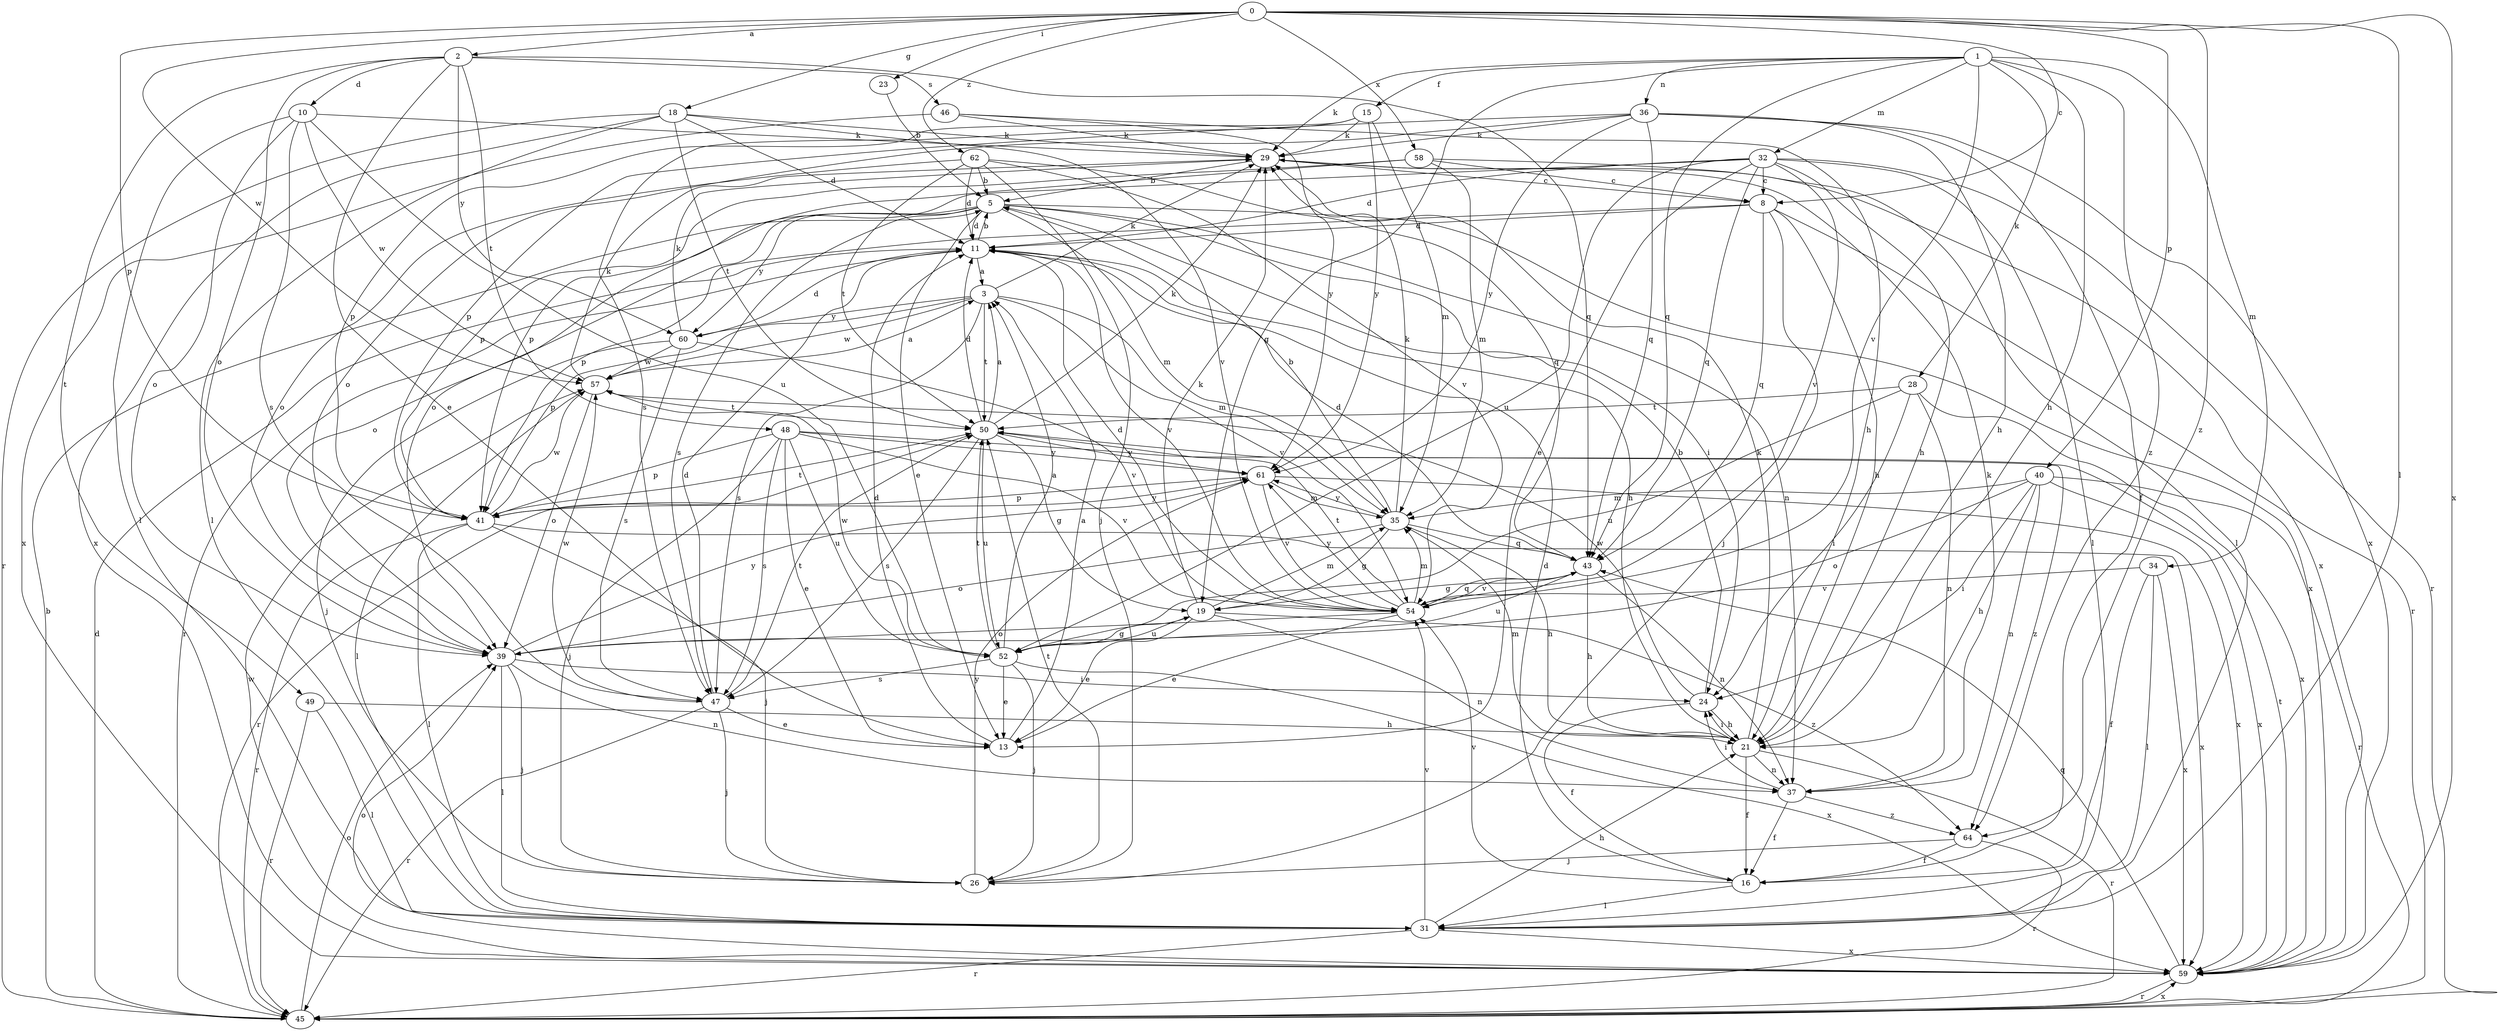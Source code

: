 strict digraph  {
0;
1;
2;
3;
5;
8;
10;
11;
13;
15;
16;
18;
19;
21;
23;
24;
26;
28;
29;
31;
32;
34;
35;
36;
37;
39;
40;
41;
43;
45;
46;
47;
48;
49;
50;
52;
54;
57;
58;
59;
60;
61;
62;
64;
0 -> 2  [label=a];
0 -> 8  [label=c];
0 -> 18  [label=g];
0 -> 23  [label=i];
0 -> 31  [label=l];
0 -> 40  [label=p];
0 -> 41  [label=p];
0 -> 57  [label=w];
0 -> 58  [label=x];
0 -> 59  [label=x];
0 -> 62  [label=z];
0 -> 64  [label=z];
1 -> 15  [label=f];
1 -> 19  [label=g];
1 -> 21  [label=h];
1 -> 28  [label=k];
1 -> 29  [label=k];
1 -> 32  [label=m];
1 -> 34  [label=m];
1 -> 36  [label=n];
1 -> 43  [label=q];
1 -> 54  [label=v];
1 -> 64  [label=z];
2 -> 10  [label=d];
2 -> 13  [label=e];
2 -> 39  [label=o];
2 -> 43  [label=q];
2 -> 46  [label=s];
2 -> 48  [label=t];
2 -> 49  [label=t];
2 -> 60  [label=y];
3 -> 29  [label=k];
3 -> 35  [label=m];
3 -> 41  [label=p];
3 -> 47  [label=s];
3 -> 50  [label=t];
3 -> 54  [label=v];
3 -> 57  [label=w];
3 -> 60  [label=y];
5 -> 11  [label=d];
5 -> 13  [label=e];
5 -> 24  [label=i];
5 -> 35  [label=m];
5 -> 37  [label=n];
5 -> 39  [label=o];
5 -> 47  [label=s];
5 -> 59  [label=x];
5 -> 60  [label=y];
8 -> 11  [label=d];
8 -> 21  [label=h];
8 -> 26  [label=j];
8 -> 41  [label=p];
8 -> 43  [label=q];
8 -> 45  [label=r];
10 -> 29  [label=k];
10 -> 31  [label=l];
10 -> 39  [label=o];
10 -> 47  [label=s];
10 -> 52  [label=u];
10 -> 57  [label=w];
11 -> 3  [label=a];
11 -> 5  [label=b];
11 -> 21  [label=h];
11 -> 45  [label=r];
11 -> 54  [label=v];
13 -> 3  [label=a];
13 -> 11  [label=d];
15 -> 29  [label=k];
15 -> 35  [label=m];
15 -> 41  [label=p];
15 -> 47  [label=s];
15 -> 61  [label=y];
16 -> 11  [label=d];
16 -> 31  [label=l];
16 -> 54  [label=v];
18 -> 11  [label=d];
18 -> 29  [label=k];
18 -> 31  [label=l];
18 -> 45  [label=r];
18 -> 50  [label=t];
18 -> 54  [label=v];
18 -> 59  [label=x];
19 -> 13  [label=e];
19 -> 29  [label=k];
19 -> 35  [label=m];
19 -> 37  [label=n];
19 -> 52  [label=u];
19 -> 64  [label=z];
21 -> 16  [label=f];
21 -> 24  [label=i];
21 -> 29  [label=k];
21 -> 35  [label=m];
21 -> 37  [label=n];
21 -> 45  [label=r];
23 -> 5  [label=b];
24 -> 5  [label=b];
24 -> 16  [label=f];
24 -> 21  [label=h];
24 -> 57  [label=w];
26 -> 50  [label=t];
26 -> 61  [label=y];
28 -> 24  [label=i];
28 -> 37  [label=n];
28 -> 50  [label=t];
28 -> 52  [label=u];
28 -> 59  [label=x];
29 -> 5  [label=b];
29 -> 8  [label=c];
29 -> 59  [label=x];
31 -> 21  [label=h];
31 -> 45  [label=r];
31 -> 54  [label=v];
31 -> 59  [label=x];
32 -> 8  [label=c];
32 -> 11  [label=d];
32 -> 13  [label=e];
32 -> 21  [label=h];
32 -> 31  [label=l];
32 -> 41  [label=p];
32 -> 43  [label=q];
32 -> 45  [label=r];
32 -> 52  [label=u];
32 -> 54  [label=v];
34 -> 16  [label=f];
34 -> 31  [label=l];
34 -> 54  [label=v];
34 -> 59  [label=x];
35 -> 5  [label=b];
35 -> 19  [label=g];
35 -> 21  [label=h];
35 -> 29  [label=k];
35 -> 39  [label=o];
35 -> 43  [label=q];
35 -> 61  [label=y];
36 -> 16  [label=f];
36 -> 21  [label=h];
36 -> 29  [label=k];
36 -> 39  [label=o];
36 -> 41  [label=p];
36 -> 43  [label=q];
36 -> 59  [label=x];
36 -> 61  [label=y];
37 -> 16  [label=f];
37 -> 24  [label=i];
37 -> 29  [label=k];
37 -> 64  [label=z];
39 -> 24  [label=i];
39 -> 26  [label=j];
39 -> 31  [label=l];
39 -> 37  [label=n];
39 -> 61  [label=y];
40 -> 21  [label=h];
40 -> 24  [label=i];
40 -> 35  [label=m];
40 -> 37  [label=n];
40 -> 39  [label=o];
40 -> 45  [label=r];
40 -> 59  [label=x];
41 -> 26  [label=j];
41 -> 31  [label=l];
41 -> 45  [label=r];
41 -> 50  [label=t];
41 -> 57  [label=w];
41 -> 59  [label=x];
41 -> 61  [label=y];
43 -> 11  [label=d];
43 -> 19  [label=g];
43 -> 21  [label=h];
43 -> 37  [label=n];
43 -> 52  [label=u];
43 -> 54  [label=v];
45 -> 5  [label=b];
45 -> 11  [label=d];
45 -> 39  [label=o];
45 -> 59  [label=x];
46 -> 21  [label=h];
46 -> 29  [label=k];
46 -> 59  [label=x];
46 -> 61  [label=y];
47 -> 11  [label=d];
47 -> 13  [label=e];
47 -> 26  [label=j];
47 -> 45  [label=r];
47 -> 50  [label=t];
47 -> 57  [label=w];
48 -> 13  [label=e];
48 -> 26  [label=j];
48 -> 41  [label=p];
48 -> 47  [label=s];
48 -> 52  [label=u];
48 -> 54  [label=v];
48 -> 61  [label=y];
48 -> 64  [label=z];
49 -> 21  [label=h];
49 -> 31  [label=l];
49 -> 45  [label=r];
50 -> 3  [label=a];
50 -> 11  [label=d];
50 -> 19  [label=g];
50 -> 29  [label=k];
50 -> 45  [label=r];
50 -> 47  [label=s];
50 -> 52  [label=u];
50 -> 61  [label=y];
52 -> 3  [label=a];
52 -> 13  [label=e];
52 -> 19  [label=g];
52 -> 26  [label=j];
52 -> 47  [label=s];
52 -> 50  [label=t];
52 -> 57  [label=w];
52 -> 59  [label=x];
54 -> 11  [label=d];
54 -> 13  [label=e];
54 -> 35  [label=m];
54 -> 39  [label=o];
54 -> 43  [label=q];
54 -> 50  [label=t];
54 -> 61  [label=y];
57 -> 3  [label=a];
57 -> 29  [label=k];
57 -> 31  [label=l];
57 -> 39  [label=o];
57 -> 50  [label=t];
58 -> 8  [label=c];
58 -> 31  [label=l];
58 -> 35  [label=m];
58 -> 39  [label=o];
58 -> 41  [label=p];
59 -> 39  [label=o];
59 -> 43  [label=q];
59 -> 45  [label=r];
59 -> 50  [label=t];
59 -> 57  [label=w];
60 -> 11  [label=d];
60 -> 26  [label=j];
60 -> 29  [label=k];
60 -> 47  [label=s];
60 -> 54  [label=v];
60 -> 57  [label=w];
61 -> 35  [label=m];
61 -> 41  [label=p];
61 -> 54  [label=v];
61 -> 59  [label=x];
62 -> 5  [label=b];
62 -> 11  [label=d];
62 -> 26  [label=j];
62 -> 39  [label=o];
62 -> 43  [label=q];
62 -> 50  [label=t];
62 -> 54  [label=v];
64 -> 16  [label=f];
64 -> 26  [label=j];
64 -> 45  [label=r];
}
